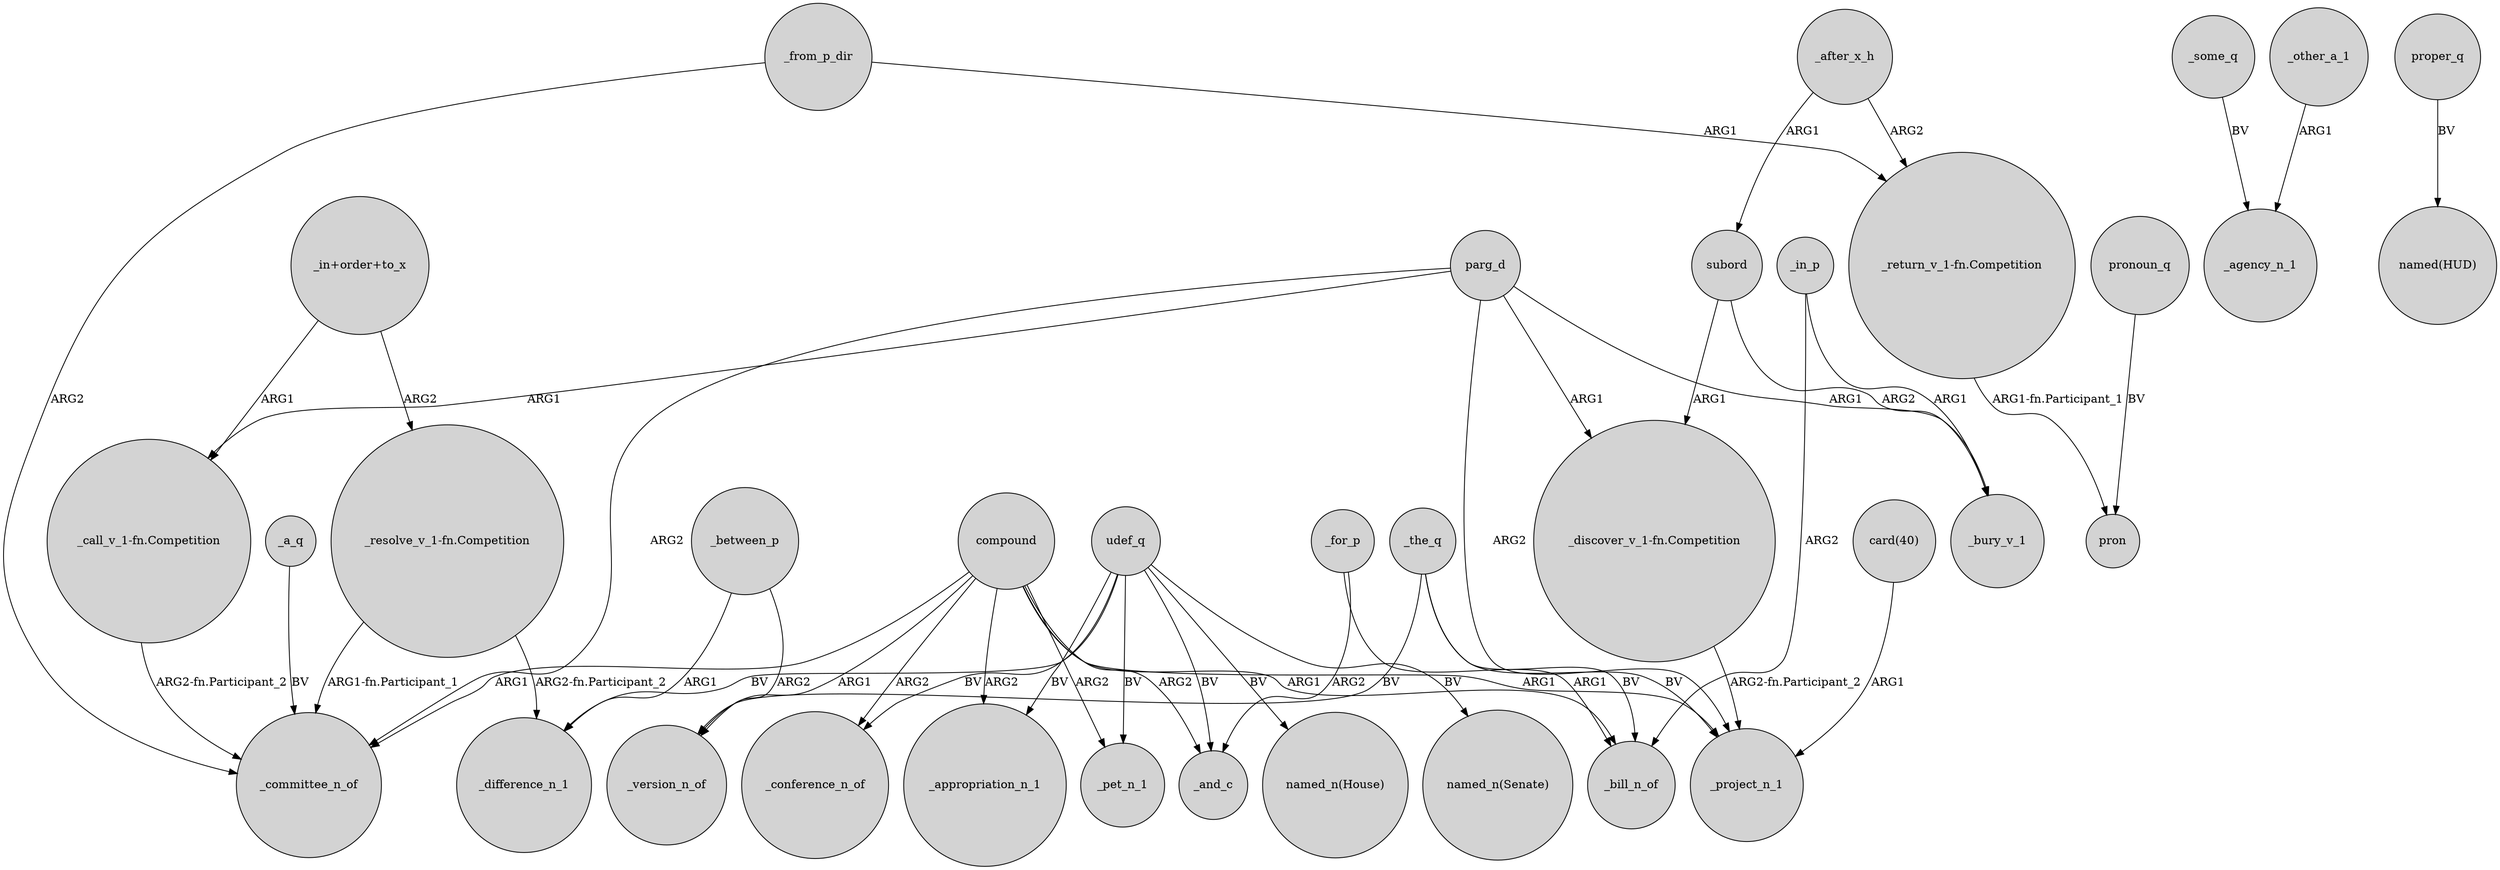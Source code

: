 digraph {
	node [shape=circle style=filled]
	udef_q -> _conference_n_of [label=BV]
	"_in+order+to_x" -> "_resolve_v_1-fn.Competition" [label=ARG2]
	subord -> _bury_v_1 [label=ARG2]
	parg_d -> _committee_n_of [label=ARG2]
	_some_q -> _agency_n_1 [label=BV]
	"_return_v_1-fn.Competition" -> pron [label="ARG1-fn.Participant_1"]
	udef_q -> _difference_n_1 [label=BV]
	_the_q -> _bill_n_of [label=BV]
	_from_p_dir -> "_return_v_1-fn.Competition" [label=ARG1]
	_between_p -> _version_n_of [label=ARG2]
	_from_p_dir -> _committee_n_of [label=ARG2]
	compound -> _committee_n_of [label=ARG1]
	compound -> _appropriation_n_1 [label=ARG2]
	"_in+order+to_x" -> "_call_v_1-fn.Competition" [label=ARG1]
	subord -> "_discover_v_1-fn.Competition" [label=ARG1]
	"card(40)" -> _project_n_1 [label=ARG1]
	proper_q -> "named(HUD)" [label=BV]
	udef_q -> _and_c [label=BV]
	_between_p -> _difference_n_1 [label=ARG1]
	_after_x_h -> "_return_v_1-fn.Competition" [label=ARG2]
	compound -> _and_c [label=ARG2]
	parg_d -> "_discover_v_1-fn.Competition" [label=ARG1]
	pronoun_q -> pron [label=BV]
	parg_d -> _bury_v_1 [label=ARG1]
	_a_q -> _committee_n_of [label=BV]
	"_discover_v_1-fn.Competition" -> _project_n_1 [label="ARG2-fn.Participant_2"]
	_other_a_1 -> _agency_n_1 [label=ARG1]
	"_resolve_v_1-fn.Competition" -> _committee_n_of [label="ARG1-fn.Participant_1"]
	"_resolve_v_1-fn.Competition" -> _difference_n_1 [label="ARG2-fn.Participant_2"]
	compound -> _conference_n_of [label=ARG2]
	udef_q -> _appropriation_n_1 [label=BV]
	_for_p -> _bill_n_of [label=ARG1]
	compound -> _version_n_of [label=ARG1]
	parg_d -> "_call_v_1-fn.Competition" [label=ARG1]
	compound -> _pet_n_1 [label=ARG2]
	_in_p -> _bury_v_1 [label=ARG1]
	parg_d -> _project_n_1 [label=ARG2]
	"_call_v_1-fn.Competition" -> _committee_n_of [label="ARG2-fn.Participant_2"]
	compound -> _project_n_1 [label=ARG1]
	_the_q -> _project_n_1 [label=BV]
	compound -> _bill_n_of [label=ARG1]
	_the_q -> _version_n_of [label=BV]
	_after_x_h -> subord [label=ARG1]
	udef_q -> _pet_n_1 [label=BV]
	udef_q -> "named_n(House)" [label=BV]
	udef_q -> "named_n(Senate)" [label=BV]
	_in_p -> _bill_n_of [label=ARG2]
	_for_p -> _and_c [label=ARG2]
}
